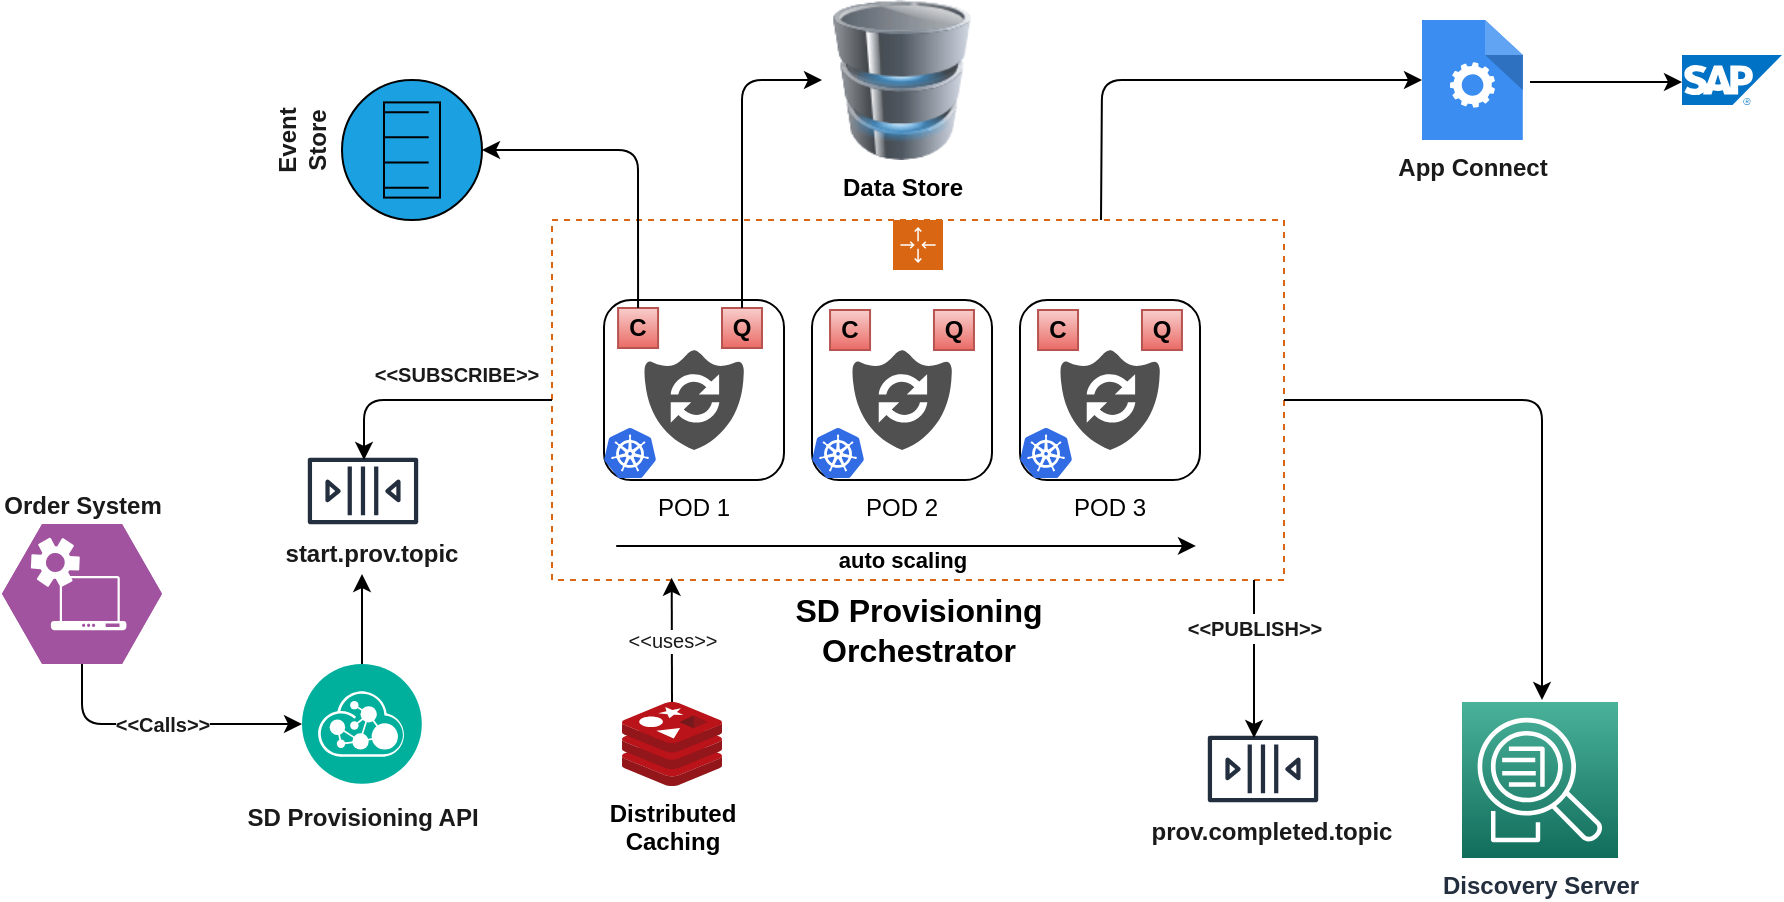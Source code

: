 <mxfile version="14.2.9" type="github">
  <diagram id="wAUiale5oKaoVXeI7gDV" name="Page-1">
    <mxGraphModel dx="868" dy="1527" grid="1" gridSize="10" guides="1" tooltips="1" connect="1" arrows="1" fold="1" page="1" pageScale="1" pageWidth="850" pageHeight="1100" math="0" shadow="0">
      <root>
        <mxCell id="0" />
        <mxCell id="1" parent="0" />
        <mxCell id="ndXrJuximNIPLGgB_Hb2-8" value="" style="points=[[0,0],[0.25,0],[0.5,0],[0.75,0],[1,0],[1,0.25],[1,0.5],[1,0.75],[1,1],[0.75,1],[0.5,1],[0.25,1],[0,1],[0,0.75],[0,0.5],[0,0.25]];outlineConnect=0;gradientColor=none;html=1;whiteSpace=wrap;fontSize=12;fontStyle=0;shape=mxgraph.aws4.groupCenter;grIcon=mxgraph.aws4.group_auto_scaling_group;grStroke=1;strokeColor=#D86613;fillColor=none;verticalAlign=top;align=center;fontColor=#D86613;dashed=1;spacingTop=25;" vertex="1" parent="1">
          <mxGeometry x="305" y="100" width="366" height="180" as="geometry" />
        </mxCell>
        <mxCell id="ndXrJuximNIPLGgB_Hb2-1" value="POD 1" style="rounded=1;whiteSpace=wrap;html=1;labelPosition=center;verticalLabelPosition=bottom;align=center;verticalAlign=top;" vertex="1" parent="1">
          <mxGeometry x="331" y="140" width="90" height="90" as="geometry" />
        </mxCell>
        <mxCell id="ndXrJuximNIPLGgB_Hb2-2" value="" style="pointerEvents=1;shadow=0;dashed=0;html=1;strokeColor=none;labelPosition=center;verticalLabelPosition=bottom;verticalAlign=top;align=center;fillColor=#505050;shape=mxgraph.mscae.oms.system_update" vertex="1" parent="1">
          <mxGeometry x="351" y="165" width="50" height="50" as="geometry" />
        </mxCell>
        <mxCell id="ndXrJuximNIPLGgB_Hb2-3" value="POD 2" style="rounded=1;whiteSpace=wrap;html=1;labelPosition=center;verticalLabelPosition=bottom;align=center;verticalAlign=top;" vertex="1" parent="1">
          <mxGeometry x="435" y="140" width="90" height="90" as="geometry" />
        </mxCell>
        <mxCell id="ndXrJuximNIPLGgB_Hb2-4" value="" style="pointerEvents=1;shadow=0;dashed=0;html=1;strokeColor=none;labelPosition=center;verticalLabelPosition=bottom;verticalAlign=top;align=center;fillColor=#505050;shape=mxgraph.mscae.oms.system_update" vertex="1" parent="1">
          <mxGeometry x="455" y="165" width="50" height="50" as="geometry" />
        </mxCell>
        <mxCell id="ndXrJuximNIPLGgB_Hb2-5" value="POD 3" style="rounded=1;whiteSpace=wrap;html=1;labelPosition=center;verticalLabelPosition=bottom;align=center;verticalAlign=top;" vertex="1" parent="1">
          <mxGeometry x="539" y="140" width="90" height="90" as="geometry" />
        </mxCell>
        <mxCell id="ndXrJuximNIPLGgB_Hb2-6" value="" style="pointerEvents=1;shadow=0;dashed=0;html=1;strokeColor=none;labelPosition=center;verticalLabelPosition=bottom;verticalAlign=top;align=center;fillColor=#505050;shape=mxgraph.mscae.oms.system_update" vertex="1" parent="1">
          <mxGeometry x="559" y="165" width="50" height="50" as="geometry" />
        </mxCell>
        <mxCell id="ndXrJuximNIPLGgB_Hb2-7" value="SD Provisioning API" style="aspect=fixed;perimeter=ellipsePerimeter;html=1;align=center;shadow=0;dashed=0;labelBackgroundColor=#ffffff;fontSize=12;spacingTop=3;image;image=img/lib/ibm/management/api_management.svg;fontColor=#1A1A1A;fontStyle=1" vertex="1" parent="1">
          <mxGeometry x="180" y="322" width="60" height="60" as="geometry" />
        </mxCell>
        <mxCell id="ndXrJuximNIPLGgB_Hb2-9" value="SD Provisioning Orchestrator" style="text;html=1;strokeColor=none;fillColor=none;align=center;verticalAlign=middle;whiteSpace=wrap;rounded=0;fontSize=16;fontStyle=1" vertex="1" parent="1">
          <mxGeometry x="384.5" y="300" width="207" height="10" as="geometry" />
        </mxCell>
        <mxCell id="ndXrJuximNIPLGgB_Hb2-11" value="Discovery Server" style="points=[[0,0,0],[0.25,0,0],[0.5,0,0],[0.75,0,0],[1,0,0],[0,1,0],[0.25,1,0],[0.5,1,0],[0.75,1,0],[1,1,0],[0,0.25,0],[0,0.5,0],[0,0.75,0],[1,0.25,0],[1,0.5,0],[1,0.75,0]];outlineConnect=0;fontColor=#232F3E;gradientColor=#4AB29A;gradientDirection=north;fillColor=#116D5B;strokeColor=#ffffff;dashed=0;verticalLabelPosition=bottom;verticalAlign=top;align=center;html=1;fontSize=12;fontStyle=1;aspect=fixed;shape=mxgraph.aws4.resourceIcon;resIcon=mxgraph.aws4.application_discovery_service;" vertex="1" parent="1">
          <mxGeometry x="760" y="341" width="78" height="78" as="geometry" />
        </mxCell>
        <mxCell id="ndXrJuximNIPLGgB_Hb2-12" value="" style="endArrow=classic;html=1;fontSize=16;exitX=1;exitY=0.5;exitDx=0;exitDy=0;" edge="1" parent="1" source="ndXrJuximNIPLGgB_Hb2-8">
          <mxGeometry width="50" height="50" relative="1" as="geometry">
            <mxPoint x="681" y="190" as="sourcePoint" />
            <mxPoint x="800" y="340" as="targetPoint" />
            <Array as="points">
              <mxPoint x="800" y="190" />
            </Array>
          </mxGeometry>
        </mxCell>
        <mxCell id="ndXrJuximNIPLGgB_Hb2-13" value="" style="aspect=fixed;html=1;points=[];align=center;image;fontSize=12;image=img/lib/mscae/Kubernetes.svg;" vertex="1" parent="1">
          <mxGeometry x="331" y="204" width="26.04" height="25" as="geometry" />
        </mxCell>
        <mxCell id="ndXrJuximNIPLGgB_Hb2-14" value="" style="aspect=fixed;html=1;points=[];align=center;image;fontSize=12;image=img/lib/mscae/Kubernetes.svg;" vertex="1" parent="1">
          <mxGeometry x="435" y="204" width="26.04" height="25" as="geometry" />
        </mxCell>
        <mxCell id="ndXrJuximNIPLGgB_Hb2-15" value="" style="aspect=fixed;html=1;points=[];align=center;image;fontSize=12;image=img/lib/mscae/Kubernetes.svg;" vertex="1" parent="1">
          <mxGeometry x="539" y="204" width="26.04" height="25" as="geometry" />
        </mxCell>
        <mxCell id="ndXrJuximNIPLGgB_Hb2-16" value="" style="endArrow=classic;html=1;fontSize=11;entryX=0.836;entryY=0.833;entryDx=0;entryDy=0;entryPerimeter=0;exitX=0.044;exitY=0.833;exitDx=0;exitDy=0;exitPerimeter=0;" edge="1" parent="1">
          <mxGeometry width="50" height="50" relative="1" as="geometry">
            <mxPoint x="337.104" y="262.94" as="sourcePoint" />
            <mxPoint x="626.976" y="262.94" as="targetPoint" />
          </mxGeometry>
        </mxCell>
        <mxCell id="ndXrJuximNIPLGgB_Hb2-17" value="auto scaling" style="edgeLabel;html=1;align=center;verticalAlign=middle;resizable=0;points=[];fontSize=11;fontStyle=1" vertex="1" connectable="0" parent="ndXrJuximNIPLGgB_Hb2-16">
          <mxGeometry x="0.096" y="2" relative="1" as="geometry">
            <mxPoint x="-16.1" y="9.06" as="offset" />
          </mxGeometry>
        </mxCell>
        <mxCell id="ndXrJuximNIPLGgB_Hb2-18" value="&lt;b&gt;&lt;font style=&quot;font-size: 12px&quot;&gt;Data Store&lt;/font&gt;&lt;/b&gt;" style="image;html=1;image=img/lib/clip_art/computers/Database_128x128.png;fontSize=11;" vertex="1" parent="1">
          <mxGeometry x="440" y="-10" width="80" height="80" as="geometry" />
        </mxCell>
        <mxCell id="ndXrJuximNIPLGgB_Hb2-25" value="" style="group;fontStyle=1" vertex="1" connectable="0" parent="1">
          <mxGeometry x="160" y="201" width="110" height="76" as="geometry" />
        </mxCell>
        <mxCell id="ndXrJuximNIPLGgB_Hb2-20" value="" style="outlineConnect=0;fontColor=#232F3E;gradientColor=none;strokeColor=#232F3E;fillColor=#ffffff;dashed=0;verticalLabelPosition=bottom;verticalAlign=top;align=center;html=1;fontSize=12;fontStyle=0;aspect=fixed;shape=mxgraph.aws4.resourceIcon;resIcon=mxgraph.aws4.queue;" vertex="1" parent="ndXrJuximNIPLGgB_Hb2-25">
          <mxGeometry x="16" width="69" height="69" as="geometry" />
        </mxCell>
        <mxCell id="ndXrJuximNIPLGgB_Hb2-21" value="start.prov.topic" style="text;html=1;strokeColor=none;fillColor=none;align=center;verticalAlign=middle;whiteSpace=wrap;rounded=0;fontSize=12;fontColor=#1A1A1A;fontStyle=1" vertex="1" parent="ndXrJuximNIPLGgB_Hb2-25">
          <mxGeometry y="56" width="110" height="20" as="geometry" />
        </mxCell>
        <mxCell id="ndXrJuximNIPLGgB_Hb2-22" value="" style="endArrow=classic;html=1;fontSize=12;fontColor=#1A1A1A;exitX=0;exitY=0.5;exitDx=0;exitDy=0;" edge="1" parent="1" source="ndXrJuximNIPLGgB_Hb2-8">
          <mxGeometry width="50" height="50" relative="1" as="geometry">
            <mxPoint x="511" y="230" as="sourcePoint" />
            <mxPoint x="211" y="220" as="targetPoint" />
            <Array as="points">
              <mxPoint x="211" y="190" />
            </Array>
          </mxGeometry>
        </mxCell>
        <mxCell id="ndXrJuximNIPLGgB_Hb2-26" value="&amp;lt;&amp;lt;SUBSCRIBE&amp;gt;&amp;gt;" style="edgeLabel;html=1;align=center;verticalAlign=middle;resizable=0;points=[];fontSize=10;fontColor=#1A1A1A;fontStyle=1" vertex="1" connectable="0" parent="ndXrJuximNIPLGgB_Hb2-22">
          <mxGeometry x="0.065" y="1" relative="1" as="geometry">
            <mxPoint x="18" y="-14" as="offset" />
          </mxGeometry>
        </mxCell>
        <mxCell id="ndXrJuximNIPLGgB_Hb2-27" value="" style="endArrow=classic;html=1;fontSize=10;fontColor=#1A1A1A;exitX=0.5;exitY=0;exitDx=0;exitDy=0;" edge="1" parent="1" source="ndXrJuximNIPLGgB_Hb2-7">
          <mxGeometry width="50" height="50" relative="1" as="geometry">
            <mxPoint x="507" y="230" as="sourcePoint" />
            <mxPoint x="210" y="277" as="targetPoint" />
          </mxGeometry>
        </mxCell>
        <mxCell id="ndXrJuximNIPLGgB_Hb2-30" value="&lt;b&gt;&lt;font style=&quot;font-size: 12px&quot;&gt;Order System&lt;/font&gt;&lt;/b&gt;" style="verticalLabelPosition=top;html=1;fillColor=#A153A0;strokeColor=#ffffff;verticalAlign=bottom;align=center;points=[[0,0.5,0],[0.125,0.25,0],[0.25,0,0],[0.5,0,0],[0.75,0,0],[0.875,0.25,0],[1,0.5,0],[0.875,0.75,0],[0.75,1,0],[0.5,1,0],[0.125,0.75,0]];pointerEvents=1;shape=mxgraph.cisco_safe.compositeIcon;bgIcon=mxgraph.cisco_safe.design.blank_device;resIcon=mxgraph.cisco_safe.design.automated_system;fontSize=10;fontColor=#1A1A1A;labelPosition=center;" vertex="1" parent="1">
          <mxGeometry x="30" y="252" width="80" height="70" as="geometry" />
        </mxCell>
        <mxCell id="ndXrJuximNIPLGgB_Hb2-31" value="" style="endArrow=classic;html=1;fontSize=10;fontColor=#1A1A1A;entryX=0;entryY=0.5;entryDx=0;entryDy=0;exitX=0.5;exitY=1;exitDx=0;exitDy=0;exitPerimeter=0;" edge="1" parent="1" source="ndXrJuximNIPLGgB_Hb2-30" target="ndXrJuximNIPLGgB_Hb2-7">
          <mxGeometry width="50" height="50" relative="1" as="geometry">
            <mxPoint x="350" y="230" as="sourcePoint" />
            <mxPoint x="400" y="180" as="targetPoint" />
            <Array as="points">
              <mxPoint x="70" y="352" />
            </Array>
          </mxGeometry>
        </mxCell>
        <mxCell id="ndXrJuximNIPLGgB_Hb2-32" value="&amp;lt;&amp;lt;Calls&amp;gt;&amp;gt;" style="edgeLabel;html=1;align=center;verticalAlign=middle;resizable=0;points=[];fontSize=10;fontColor=#1A1A1A;fontStyle=1" vertex="1" connectable="0" parent="ndXrJuximNIPLGgB_Hb2-31">
          <mxGeometry x="-0.343" y="2" relative="1" as="geometry">
            <mxPoint x="24" y="2" as="offset" />
          </mxGeometry>
        </mxCell>
        <mxCell id="ndXrJuximNIPLGgB_Hb2-33" value="&lt;b&gt;Distributed &lt;br&gt;Caching&lt;/b&gt;" style="aspect=fixed;html=1;points=[];align=center;image;fontSize=12;image=img/lib/mscae/Cache_Redis_Product.svg;" vertex="1" parent="1">
          <mxGeometry x="340" y="341" width="50" height="42" as="geometry" />
        </mxCell>
        <mxCell id="ndXrJuximNIPLGgB_Hb2-34" value="&amp;lt;&amp;lt;uses&amp;gt;&amp;gt;" style="endArrow=classic;html=1;fontSize=10;fontColor=#1A1A1A;entryX=0.169;entryY=0.994;entryDx=0;entryDy=0;entryPerimeter=0;exitX=0.54;exitY=0;exitDx=0;exitDy=0;exitPerimeter=0;" edge="1" parent="1">
          <mxGeometry width="50" height="50" relative="1" as="geometry">
            <mxPoint x="365" y="341" as="sourcePoint" />
            <mxPoint x="364.854" y="278.92" as="targetPoint" />
          </mxGeometry>
        </mxCell>
        <mxCell id="ndXrJuximNIPLGgB_Hb2-38" value="Event Store" style="shape=mxgraph.bpmn.shape;html=1;verticalLabelPosition=bottom;labelBackgroundColor=#ffffff;verticalAlign=top;align=center;perimeter=ellipsePerimeter;outlineConnect=0;outline=standard;symbol=conditional;fontSize=10;fillColor=#1ba1e2;fontColor=#ffffff;" vertex="1" parent="1">
          <mxGeometry x="200" y="30" width="70" height="70" as="geometry" />
        </mxCell>
        <mxCell id="ndXrJuximNIPLGgB_Hb2-39" value="Event Store" style="text;html=1;strokeColor=none;fillColor=none;align=center;verticalAlign=middle;whiteSpace=wrap;rounded=0;fontSize=12;fontColor=#1A1A1A;horizontal=0;fontStyle=1" vertex="1" parent="1">
          <mxGeometry x="140" y="50" width="80" height="20" as="geometry" />
        </mxCell>
        <mxCell id="ndXrJuximNIPLGgB_Hb2-40" value="&lt;b&gt;C&lt;/b&gt;" style="rounded=0;whiteSpace=wrap;html=1;strokeColor=#b85450;fontSize=12;gradientColor=#ea6b66;fillColor=#f8cecc;" vertex="1" parent="1">
          <mxGeometry x="338.04" y="144" width="20" height="20" as="geometry" />
        </mxCell>
        <mxCell id="ndXrJuximNIPLGgB_Hb2-41" value="&lt;b&gt;Q&lt;/b&gt;" style="rounded=0;whiteSpace=wrap;html=1;strokeColor=#b85450;fontSize=12;gradientColor=#ea6b66;fillColor=#f8cecc;" vertex="1" parent="1">
          <mxGeometry x="390" y="144" width="20" height="20" as="geometry" />
        </mxCell>
        <mxCell id="ndXrJuximNIPLGgB_Hb2-46" value="&lt;b&gt;Q&lt;/b&gt;" style="rounded=0;whiteSpace=wrap;html=1;strokeColor=#b85450;fontSize=12;gradientColor=#ea6b66;fillColor=#f8cecc;" vertex="1" parent="1">
          <mxGeometry x="495.98" y="145" width="20" height="20" as="geometry" />
        </mxCell>
        <mxCell id="ndXrJuximNIPLGgB_Hb2-47" value="&lt;b&gt;C&lt;/b&gt;" style="rounded=0;whiteSpace=wrap;html=1;strokeColor=#b85450;fontSize=12;gradientColor=#ea6b66;fillColor=#f8cecc;" vertex="1" parent="1">
          <mxGeometry x="444.02" y="145" width="20" height="20" as="geometry" />
        </mxCell>
        <mxCell id="ndXrJuximNIPLGgB_Hb2-48" value="&lt;b&gt;Q&lt;/b&gt;" style="rounded=0;whiteSpace=wrap;html=1;strokeColor=#b85450;fontSize=12;gradientColor=#ea6b66;fillColor=#f8cecc;" vertex="1" parent="1">
          <mxGeometry x="599.98" y="145" width="20" height="20" as="geometry" />
        </mxCell>
        <mxCell id="ndXrJuximNIPLGgB_Hb2-49" value="&lt;b&gt;C&lt;/b&gt;" style="rounded=0;whiteSpace=wrap;html=1;strokeColor=#b85450;fontSize=12;gradientColor=#ea6b66;fillColor=#f8cecc;" vertex="1" parent="1">
          <mxGeometry x="548.02" y="145" width="20" height="20" as="geometry" />
        </mxCell>
        <mxCell id="ndXrJuximNIPLGgB_Hb2-50" value="" style="endArrow=classic;html=1;fontSize=12;fontColor=#1A1A1A;entryX=1;entryY=0.5;entryDx=0;entryDy=0;exitX=0.5;exitY=0;exitDx=0;exitDy=0;" edge="1" parent="1" source="ndXrJuximNIPLGgB_Hb2-40" target="ndXrJuximNIPLGgB_Hb2-38">
          <mxGeometry width="50" height="50" relative="1" as="geometry">
            <mxPoint x="350" y="240" as="sourcePoint" />
            <mxPoint x="400" y="190" as="targetPoint" />
            <Array as="points">
              <mxPoint x="348" y="65" />
            </Array>
          </mxGeometry>
        </mxCell>
        <mxCell id="ndXrJuximNIPLGgB_Hb2-52" value="" style="endArrow=classic;html=1;fontSize=12;fontColor=#1A1A1A;exitX=0.5;exitY=0;exitDx=0;exitDy=0;" edge="1" parent="1" source="ndXrJuximNIPLGgB_Hb2-41" target="ndXrJuximNIPLGgB_Hb2-18">
          <mxGeometry width="50" height="50" relative="1" as="geometry">
            <mxPoint x="350" y="240" as="sourcePoint" />
            <mxPoint x="400" y="190" as="targetPoint" />
            <Array as="points">
              <mxPoint x="400" y="30" />
            </Array>
          </mxGeometry>
        </mxCell>
        <mxCell id="ndXrJuximNIPLGgB_Hb2-54" value="" style="group;fontStyle=1" vertex="1" connectable="0" parent="1">
          <mxGeometry x="610" y="340" width="110" height="76" as="geometry" />
        </mxCell>
        <mxCell id="ndXrJuximNIPLGgB_Hb2-55" value="" style="outlineConnect=0;fontColor=#232F3E;gradientColor=none;strokeColor=#232F3E;fillColor=#ffffff;dashed=0;verticalLabelPosition=bottom;verticalAlign=top;align=center;html=1;fontSize=12;fontStyle=0;aspect=fixed;shape=mxgraph.aws4.resourceIcon;resIcon=mxgraph.aws4.queue;" vertex="1" parent="ndXrJuximNIPLGgB_Hb2-54">
          <mxGeometry x="16" width="69" height="69" as="geometry" />
        </mxCell>
        <mxCell id="ndXrJuximNIPLGgB_Hb2-56" value="prov.completed.topic" style="text;html=1;strokeColor=none;fillColor=none;align=center;verticalAlign=middle;whiteSpace=wrap;rounded=0;fontSize=12;fontColor=#1A1A1A;fontStyle=1" vertex="1" parent="ndXrJuximNIPLGgB_Hb2-54">
          <mxGeometry y="56" width="110" height="20" as="geometry" />
        </mxCell>
        <mxCell id="ndXrJuximNIPLGgB_Hb2-57" value="&lt;font style=&quot;font-size: 10px&quot;&gt;&lt;b&gt;&amp;lt;&amp;lt;PUBLISH&amp;gt;&amp;gt;&lt;/b&gt;&lt;/font&gt;" style="endArrow=classic;html=1;fontSize=12;fontColor=#1A1A1A;entryX=0.435;entryY=0.275;entryDx=0;entryDy=0;entryPerimeter=0;exitX=0.959;exitY=1;exitDx=0;exitDy=0;exitPerimeter=0;" edge="1" parent="1" source="ndXrJuximNIPLGgB_Hb2-8" target="ndXrJuximNIPLGgB_Hb2-55">
          <mxGeometry x="-0.375" width="50" height="50" relative="1" as="geometry">
            <mxPoint x="585" y="280" as="sourcePoint" />
            <mxPoint x="660" y="30" as="targetPoint" />
            <Array as="points" />
            <mxPoint as="offset" />
          </mxGeometry>
        </mxCell>
        <mxCell id="ndXrJuximNIPLGgB_Hb2-58" value="" style="aspect=fixed;html=1;points=[];align=center;image;fontSize=12;image=img/lib/mscae/SAP_HANA_on_Azure.svg;strokeColor=#000000;" vertex="1" parent="1">
          <mxGeometry x="870" y="17.5" width="50" height="25" as="geometry" />
        </mxCell>
        <mxCell id="ndXrJuximNIPLGgB_Hb2-59" value="App Connect" style="html=1;aspect=fixed;strokeColor=none;shadow=0;align=center;verticalAlign=top;fillColor=#3B8DF1;shape=mxgraph.gcp2.process;fontSize=12;fontColor=#1A1A1A;labelPosition=center;verticalLabelPosition=bottom;fontStyle=1" vertex="1" parent="1">
          <mxGeometry x="740" width="50.4" height="60" as="geometry" />
        </mxCell>
        <mxCell id="ndXrJuximNIPLGgB_Hb2-61" value="" style="endArrow=classic;html=1;fontSize=12;fontColor=#1A1A1A;exitX=0.75;exitY=0;exitDx=0;exitDy=0;" edge="1" parent="1" source="ndXrJuximNIPLGgB_Hb2-8" target="ndXrJuximNIPLGgB_Hb2-59">
          <mxGeometry width="50" height="50" relative="1" as="geometry">
            <mxPoint x="560" y="240" as="sourcePoint" />
            <mxPoint x="610" y="190" as="targetPoint" />
            <Array as="points">
              <mxPoint x="580" y="30" />
            </Array>
          </mxGeometry>
        </mxCell>
        <mxCell id="ndXrJuximNIPLGgB_Hb2-62" value="" style="endArrow=classic;html=1;fontSize=12;fontColor=#1A1A1A;entryX=0;entryY=0.54;entryDx=0;entryDy=0;entryPerimeter=0;" edge="1" parent="1" target="ndXrJuximNIPLGgB_Hb2-58">
          <mxGeometry width="50" height="50" relative="1" as="geometry">
            <mxPoint x="794" y="31" as="sourcePoint" />
            <mxPoint x="610" y="190" as="targetPoint" />
          </mxGeometry>
        </mxCell>
      </root>
    </mxGraphModel>
  </diagram>
</mxfile>
